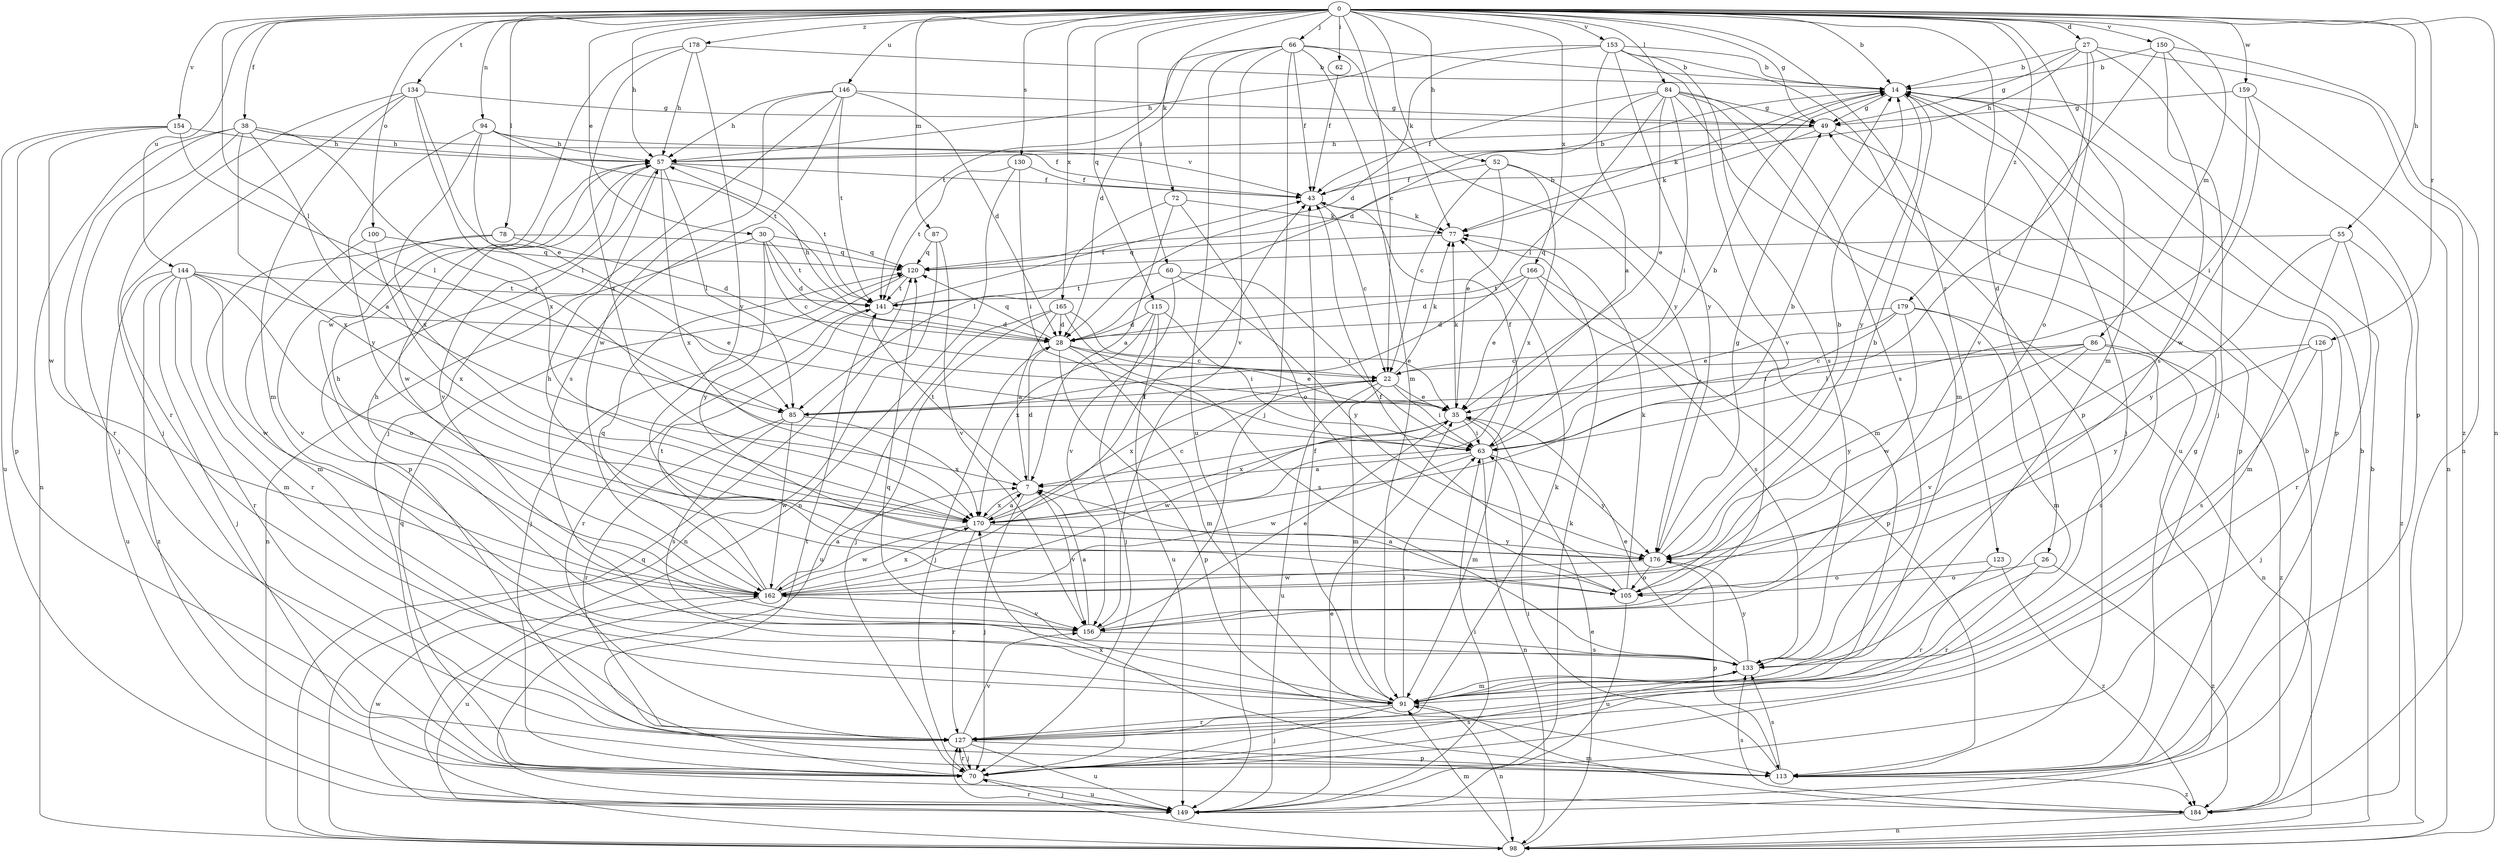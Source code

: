 strict digraph  {
0;
7;
14;
22;
26;
27;
28;
30;
35;
38;
43;
49;
52;
55;
57;
60;
62;
63;
66;
70;
72;
77;
78;
84;
85;
86;
87;
91;
94;
98;
100;
105;
113;
115;
120;
123;
126;
127;
130;
133;
134;
141;
144;
146;
149;
150;
153;
154;
156;
159;
162;
165;
166;
170;
176;
178;
179;
184;
0 -> 14  [label=b];
0 -> 22  [label=c];
0 -> 26  [label=d];
0 -> 27  [label=d];
0 -> 30  [label=e];
0 -> 38  [label=f];
0 -> 49  [label=g];
0 -> 52  [label=h];
0 -> 55  [label=h];
0 -> 57  [label=h];
0 -> 60  [label=i];
0 -> 62  [label=i];
0 -> 66  [label=j];
0 -> 72  [label=k];
0 -> 77  [label=k];
0 -> 78  [label=l];
0 -> 84  [label=l];
0 -> 85  [label=l];
0 -> 86  [label=m];
0 -> 87  [label=m];
0 -> 91  [label=m];
0 -> 94  [label=n];
0 -> 98  [label=n];
0 -> 100  [label=o];
0 -> 115  [label=q];
0 -> 123  [label=r];
0 -> 126  [label=r];
0 -> 130  [label=s];
0 -> 134  [label=t];
0 -> 144  [label=u];
0 -> 146  [label=u];
0 -> 150  [label=v];
0 -> 153  [label=v];
0 -> 154  [label=v];
0 -> 159  [label=w];
0 -> 165  [label=x];
0 -> 166  [label=x];
0 -> 178  [label=z];
0 -> 179  [label=z];
7 -> 28  [label=d];
7 -> 70  [label=j];
7 -> 141  [label=t];
7 -> 156  [label=v];
7 -> 170  [label=x];
14 -> 49  [label=g];
14 -> 70  [label=j];
14 -> 77  [label=k];
14 -> 113  [label=p];
14 -> 176  [label=y];
22 -> 35  [label=e];
22 -> 63  [label=i];
22 -> 77  [label=k];
22 -> 85  [label=l];
22 -> 91  [label=m];
22 -> 149  [label=u];
22 -> 170  [label=x];
26 -> 105  [label=o];
26 -> 127  [label=r];
26 -> 184  [label=z];
27 -> 14  [label=b];
27 -> 49  [label=g];
27 -> 57  [label=h];
27 -> 63  [label=i];
27 -> 105  [label=o];
27 -> 133  [label=s];
27 -> 184  [label=z];
28 -> 22  [label=c];
28 -> 35  [label=e];
28 -> 57  [label=h];
28 -> 70  [label=j];
28 -> 91  [label=m];
28 -> 113  [label=p];
28 -> 120  [label=q];
30 -> 22  [label=c];
30 -> 28  [label=d];
30 -> 98  [label=n];
30 -> 120  [label=q];
30 -> 141  [label=t];
30 -> 176  [label=y];
35 -> 63  [label=i];
35 -> 77  [label=k];
35 -> 91  [label=m];
35 -> 162  [label=w];
35 -> 170  [label=x];
38 -> 7  [label=a];
38 -> 43  [label=f];
38 -> 57  [label=h];
38 -> 63  [label=i];
38 -> 70  [label=j];
38 -> 98  [label=n];
38 -> 127  [label=r];
38 -> 170  [label=x];
43 -> 14  [label=b];
43 -> 22  [label=c];
43 -> 77  [label=k];
49 -> 57  [label=h];
49 -> 77  [label=k];
49 -> 113  [label=p];
52 -> 22  [label=c];
52 -> 35  [label=e];
52 -> 43  [label=f];
52 -> 91  [label=m];
52 -> 170  [label=x];
55 -> 91  [label=m];
55 -> 120  [label=q];
55 -> 127  [label=r];
55 -> 176  [label=y];
55 -> 184  [label=z];
57 -> 43  [label=f];
57 -> 85  [label=l];
57 -> 113  [label=p];
57 -> 141  [label=t];
57 -> 156  [label=v];
57 -> 162  [label=w];
57 -> 170  [label=x];
60 -> 63  [label=i];
60 -> 141  [label=t];
60 -> 156  [label=v];
60 -> 176  [label=y];
62 -> 43  [label=f];
63 -> 7  [label=a];
63 -> 14  [label=b];
63 -> 43  [label=f];
63 -> 98  [label=n];
63 -> 162  [label=w];
63 -> 176  [label=y];
66 -> 14  [label=b];
66 -> 28  [label=d];
66 -> 43  [label=f];
66 -> 70  [label=j];
66 -> 91  [label=m];
66 -> 141  [label=t];
66 -> 149  [label=u];
66 -> 156  [label=v];
66 -> 176  [label=y];
70 -> 120  [label=q];
70 -> 127  [label=r];
70 -> 133  [label=s];
70 -> 141  [label=t];
70 -> 149  [label=u];
72 -> 7  [label=a];
72 -> 77  [label=k];
72 -> 85  [label=l];
72 -> 105  [label=o];
77 -> 120  [label=q];
78 -> 28  [label=d];
78 -> 120  [label=q];
78 -> 127  [label=r];
78 -> 156  [label=v];
84 -> 28  [label=d];
84 -> 35  [label=e];
84 -> 43  [label=f];
84 -> 49  [label=g];
84 -> 63  [label=i];
84 -> 85  [label=l];
84 -> 91  [label=m];
84 -> 133  [label=s];
84 -> 149  [label=u];
85 -> 127  [label=r];
85 -> 133  [label=s];
85 -> 162  [label=w];
85 -> 170  [label=x];
86 -> 22  [label=c];
86 -> 85  [label=l];
86 -> 133  [label=s];
86 -> 156  [label=v];
86 -> 176  [label=y];
86 -> 184  [label=z];
87 -> 98  [label=n];
87 -> 120  [label=q];
87 -> 156  [label=v];
91 -> 43  [label=f];
91 -> 63  [label=i];
91 -> 70  [label=j];
91 -> 98  [label=n];
91 -> 120  [label=q];
91 -> 127  [label=r];
94 -> 57  [label=h];
94 -> 85  [label=l];
94 -> 141  [label=t];
94 -> 170  [label=x];
94 -> 176  [label=y];
94 -> 43  [label=v];
98 -> 14  [label=b];
98 -> 35  [label=e];
98 -> 91  [label=m];
98 -> 120  [label=q];
98 -> 127  [label=r];
100 -> 91  [label=m];
100 -> 120  [label=q];
100 -> 170  [label=x];
105 -> 7  [label=a];
105 -> 14  [label=b];
105 -> 43  [label=f];
105 -> 57  [label=h];
105 -> 77  [label=k];
105 -> 149  [label=u];
113 -> 49  [label=g];
113 -> 63  [label=i];
113 -> 133  [label=s];
113 -> 170  [label=x];
113 -> 184  [label=z];
115 -> 28  [label=d];
115 -> 63  [label=i];
115 -> 70  [label=j];
115 -> 149  [label=u];
115 -> 170  [label=x];
120 -> 14  [label=b];
120 -> 70  [label=j];
120 -> 141  [label=t];
123 -> 105  [label=o];
123 -> 127  [label=r];
123 -> 184  [label=z];
126 -> 22  [label=c];
126 -> 70  [label=j];
126 -> 133  [label=s];
126 -> 176  [label=y];
127 -> 70  [label=j];
127 -> 77  [label=k];
127 -> 113  [label=p];
127 -> 149  [label=u];
127 -> 156  [label=v];
130 -> 43  [label=f];
130 -> 63  [label=i];
130 -> 98  [label=n];
130 -> 141  [label=t];
133 -> 35  [label=e];
133 -> 91  [label=m];
133 -> 176  [label=y];
134 -> 35  [label=e];
134 -> 49  [label=g];
134 -> 70  [label=j];
134 -> 91  [label=m];
134 -> 127  [label=r];
134 -> 170  [label=x];
141 -> 28  [label=d];
141 -> 43  [label=f];
141 -> 127  [label=r];
144 -> 35  [label=e];
144 -> 70  [label=j];
144 -> 91  [label=m];
144 -> 105  [label=o];
144 -> 127  [label=r];
144 -> 141  [label=t];
144 -> 149  [label=u];
144 -> 162  [label=w];
144 -> 184  [label=z];
146 -> 28  [label=d];
146 -> 49  [label=g];
146 -> 57  [label=h];
146 -> 70  [label=j];
146 -> 133  [label=s];
146 -> 141  [label=t];
146 -> 162  [label=w];
149 -> 14  [label=b];
149 -> 35  [label=e];
149 -> 63  [label=i];
149 -> 70  [label=j];
149 -> 77  [label=k];
149 -> 162  [label=w];
150 -> 14  [label=b];
150 -> 70  [label=j];
150 -> 98  [label=n];
150 -> 113  [label=p];
150 -> 156  [label=v];
153 -> 7  [label=a];
153 -> 14  [label=b];
153 -> 28  [label=d];
153 -> 57  [label=h];
153 -> 113  [label=p];
153 -> 133  [label=s];
153 -> 156  [label=v];
153 -> 176  [label=y];
154 -> 57  [label=h];
154 -> 85  [label=l];
154 -> 113  [label=p];
154 -> 149  [label=u];
154 -> 162  [label=w];
156 -> 7  [label=a];
156 -> 35  [label=e];
156 -> 57  [label=h];
156 -> 133  [label=s];
159 -> 49  [label=g];
159 -> 63  [label=i];
159 -> 98  [label=n];
159 -> 162  [label=w];
162 -> 7  [label=a];
162 -> 43  [label=f];
162 -> 57  [label=h];
162 -> 120  [label=q];
162 -> 141  [label=t];
162 -> 149  [label=u];
162 -> 156  [label=v];
162 -> 170  [label=x];
165 -> 7  [label=a];
165 -> 28  [label=d];
165 -> 35  [label=e];
165 -> 70  [label=j];
165 -> 133  [label=s];
165 -> 149  [label=u];
166 -> 28  [label=d];
166 -> 35  [label=e];
166 -> 113  [label=p];
166 -> 133  [label=s];
166 -> 141  [label=t];
170 -> 7  [label=a];
170 -> 14  [label=b];
170 -> 22  [label=c];
170 -> 127  [label=r];
170 -> 162  [label=w];
170 -> 176  [label=y];
176 -> 14  [label=b];
176 -> 49  [label=g];
176 -> 105  [label=o];
176 -> 113  [label=p];
176 -> 162  [label=w];
178 -> 14  [label=b];
178 -> 57  [label=h];
178 -> 162  [label=w];
178 -> 170  [label=x];
178 -> 176  [label=y];
179 -> 28  [label=d];
179 -> 35  [label=e];
179 -> 63  [label=i];
179 -> 91  [label=m];
179 -> 98  [label=n];
179 -> 162  [label=w];
184 -> 14  [label=b];
184 -> 91  [label=m];
184 -> 98  [label=n];
184 -> 133  [label=s];
}
